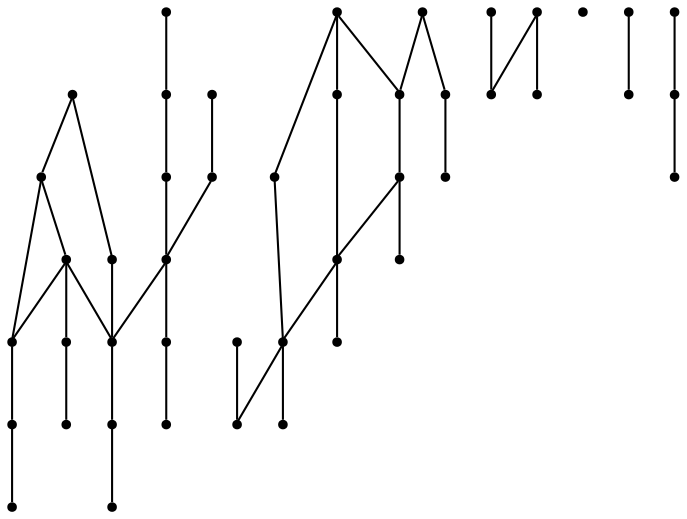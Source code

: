 graph {
  node [shape=point,comment="{\"directed\":false,\"doi\":\"10.1007/978-3-030-04414-5_3\",\"figure\":\"1 (2)\"}"]

  v0 [pos="1400.3460421957598,476.2765995098338"]
  v1 [pos="1370.8860687778715,494.68572952190715"]
  v2 [pos="1459.2532713479966,439.4584666609637"]
  v3 [pos="1488.7100335507912,421.04666596807834"]
  v4 [pos="1518.1668593420034,402.63880770877256"]
  v5 [pos="1407.7076097242284,347.41065462089176"]
  v6 [pos="1370.8860687778715,365.8210563857328"]
  v7 [pos="1481.3484660223226,310.5888336889957"]
  v8 [pos="1518.1668593420034,292.18096748123503"]
  v9 [pos="1444.5269250759657,586.7326513350417"]
  v10 [pos="1444.5269250759657,568.32581047795"]
  v11 [pos="1370.8860687778715,531.5037351955004"]
  v12 [pos="1260.4299667867726,365.8218194373933"]
  v13 [pos="1223.608425840416,384.2278972428245"]
  v14 [pos="1297.2482965180357,347.41065462089176"]
  v15 [pos="1370.8860687778715,310.5878162867816"]
  v16 [pos="1321.793934456768,476.2765995098338"]
  v17 [pos="1223.608425840416,439.45681338236585"]
  v18 [pos="1518.1668593420031,255.36296975609662"]
  v19 [pos="1518.1667957535856,273.77070084012564"]
  v20 [pos="1370.8860687778715,273.76981061318827"]
  v21 [pos="1370.8850831573973,292.1827558835645"]
  v22 [pos="1518.1667957535856,310.5888336889957"]
  v23 [pos="1518.1668593420034,347.4098915692312"]
  v24 [pos="1370.8850831573973,347.41065462089176"]
  v25 [pos="1518.1667957535856,365.8218194373933"]
  v26 [pos="1518.1667957535856,384.22866029448505"]
  v27 [pos="1370.8850831573973,384.22866029448505"]
  v28 [pos="1370.8850831573973,402.6405881626472"]
  v29 [pos="1223.6074402199415,402.6405881626472"]
  v30 [pos="1551.9597157476178,421.04666596807834"]
  v31 [pos="1518.1667957535856,421.04666596807834"]
  v32 [pos="1370.8860687778715,421.04564856586427"]
  v33 [pos="1223.6074402199415,421.04666596807834"]
  v34 [pos="1561.5779726317674,439.4584666609637"]
  v35 [pos="1518.1667957535856,439.4584666609637"]
  v36 [pos="1370.8850831573973,439.4584666609637"]
  v37 [pos="1564.755549452549,476.2765995098338"]
  v38 [pos="1518.1668593420031,476.27481905595914"]
  v39 [pos="1560.4902291586268,494.6867469241213"]
  v40 [pos="1518.1667957535856,494.6867469241213"]
  v41 [pos="1553.0911444637165,513.0949867092573"]
  v42 [pos="1518.1668593420034,513.0936116265774"]
  v43 [pos="1370.8850831573973,513.0949867092573"]
  v44 [pos="1538.1763539158378,531.5055156493751"]

  v0 -- v1 [id="-1",pos="1400.3460421957598,476.2765995098338 1370.8860687778715,494.68572952190715 1370.8860687778715,494.68572952190715 1370.8860687778715,494.68572952190715"]
  v11 -- v44 [id="-3",pos="1370.8860687778715,531.5037351955004 1538.1763539158378,531.5055156493751 1538.1763539158378,531.5055156493751 1538.1763539158378,531.5055156493751"]
  v42 -- v41 [id="-42",pos="1518.1668593420034,513.0936116265774 1553.0911444637165,513.0949867092573 1553.0911444637165,513.0949867092573 1553.0911444637165,513.0949867092573"]
  v43 -- v42 [id="-43",pos="1370.8850831573973,513.0949867092573 1518.1668593420034,513.0936116265774 1518.1668593420034,513.0936116265774 1518.1668593420034,513.0936116265774"]
  v1 -- v40 [id="-99",pos="1370.8860687778715,494.68572952190715 1518.1667957535856,494.6867469241213 1518.1667957535856,494.6867469241213 1518.1667957535856,494.6867469241213"]
  v40 -- v39 [id="-102",pos="1518.1667957535856,494.6867469241213 1560.4902291586268,494.6867469241213 1560.4902291586268,494.6867469241213 1560.4902291586268,494.6867469241213"]
  v16 -- v0 [id="-159",pos="1321.793934456768,476.2765995098338 1400.3460421957598,476.2765995098338 1400.3460421957598,476.2765995098338 1400.3460421957598,476.2765995098338"]
  v0 -- v38 [id="-162",pos="1400.3460421957598,476.2765995098338 1518.1668593420031,476.27481905595914 1518.1668593420031,476.27481905595914 1518.1668593420031,476.27481905595914"]
  v38 -- v37 [id="-163",pos="1518.1668593420031,476.27481905595914 1564.755549452549,476.2765995098338 1564.755549452549,476.2765995098338 1564.755549452549,476.2765995098338"]
  v17 -- v36 [id="-247",pos="1223.608425840416,439.45681338236585 1370.8850831573973,439.4584666609637 1370.8850831573973,439.4584666609637 1370.8850831573973,439.4584666609637"]
  v35 -- v34 [id="-248",pos="1518.1667957535856,439.4584666609637 1561.5779726317674,439.4584666609637 1561.5779726317674,439.4584666609637 1561.5779726317674,439.4584666609637"]
  v36 -- v2 [id="-251",pos="1370.8850831573973,439.4584666609637 1459.2532713479966,439.4584666609637 1459.2532713479966,439.4584666609637 1459.2532713479966,439.4584666609637"]
  v2 -- v35 [id="-254",pos="1459.2532713479966,439.4584666609637 1518.1667957535856,439.4584666609637 1518.1667957535856,439.4584666609637 1518.1667957535856,439.4584666609637"]
  v33 -- v32 [id="-357",pos="1223.6074402199415,421.04666596807834 1370.8860687778715,421.04564856586427 1370.8860687778715,421.04564856586427 1370.8860687778715,421.04564856586427"]
  v31 -- v30 [id="-358",pos="1518.1667957535856,421.04666596807834 1551.9597157476178,421.04666596807834 1551.9597157476178,421.04666596807834 1551.9597157476178,421.04666596807834"]
  v32 -- v3 [id="-361",pos="1370.8860687778715,421.04564856586427 1488.7100335507912,421.04666596807834 1488.7100335507912,421.04666596807834 1488.7100335507912,421.04666596807834"]
  v3 -- v31 [id="-364",pos="1488.7100335507912,421.04666596807834 1518.1667957535856,421.04666596807834 1518.1667957535856,421.04666596807834 1518.1667957535856,421.04666596807834"]
  v29 -- v28 [id="-467",pos="1223.6074402199415,402.6405881626472 1370.8850831573973,402.6405881626472 1370.8850831573973,402.6405881626472 1370.8850831573973,402.6405881626472"]
  v28 -- v4 [id="-470",pos="1370.8850831573973,402.6405881626472 1518.1668593420034,402.63880770877256 1518.1668593420034,402.63880770877256 1518.1668593420034,402.63880770877256"]
  v13 -- v27 [id="-527",pos="1223.608425840416,384.2278972428245 1370.8850831573973,384.22866029448505 1370.8850831573973,384.22866029448505 1370.8850831573973,384.22866029448505"]
  v27 -- v26 [id="-530",pos="1370.8850831573973,384.22866029448505 1518.1667957535856,384.22866029448505 1518.1667957535856,384.22866029448505 1518.1667957535856,384.22866029448505"]
  v12 -- v6 [id="-587",pos="1260.4299667867726,365.8218194373933 1370.8860687778715,365.8210563857328 1370.8860687778715,365.8210563857328 1370.8860687778715,365.8210563857328"]
  v6 -- v25 [id="-590",pos="1370.8860687778715,365.8210563857328 1518.1667957535856,365.8218194373933 1518.1667957535856,365.8218194373933 1518.1667957535856,365.8218194373933"]
  v14 -- v24 [id="-647",pos="1297.2482965180357,347.41065462089176 1370.8850831573973,347.41065462089176 1370.8850831573973,347.41065462089176 1370.8850831573973,347.41065462089176"]
  v24 -- v5 [id="-650",pos="1370.8850831573973,347.41065462089176 1407.7076097242284,347.41065462089176 1407.7076097242284,347.41065462089176 1407.7076097242284,347.41065462089176"]
  v5 -- v23 [id="-651",pos="1407.7076097242284,347.41065462089176 1518.1668593420034,347.4098915692312 1518.1668593420034,347.4098915692312 1518.1668593420034,347.4098915692312"]
  v15 -- v7 [id="-735",pos="1370.8860687778715,310.5878162867816 1481.3484660223226,310.5888336889957 1481.3484660223226,310.5888336889957 1481.3484660223226,310.5888336889957"]
  v7 -- v22 [id="-738",pos="1481.3484660223226,310.5888336889957 1518.1667957535856,310.5888336889957 1518.1667957535856,310.5888336889957 1518.1667957535856,310.5888336889957"]
  v21 -- v8 [id="-795",pos="1370.8850831573973,292.1827558835645 1518.1668593420034,292.18096748123503 1518.1668593420034,292.18096748123503 1518.1668593420034,292.18096748123503"]
  v20 -- v19 [id="-839",pos="1370.8860687778715,273.76981061318827 1518.1667957535856,273.77070084012564 1518.1667957535856,273.77070084012564 1518.1667957535856,273.77070084012564"]
  v13 -- v12 [id="-890",pos="1223.608425840416,384.2278972428245 1260.4299667867726,365.8218194373933 1260.4299667867726,365.8218194373933 1260.4299667867726,365.8218194373933"]
  v17 -- v16 [id="-892",pos="1223.608425840416,439.45681338236585 1321.793934456768,476.2765995098338 1321.793934456768,476.2765995098338 1321.793934456768,476.2765995098338"]
  v16 -- v1 [id="-893",pos="1321.793934456768,476.2765995098338 1370.8860687778715,494.68572952190715 1370.8860687778715,494.68572952190715 1370.8860687778715,494.68572952190715"]
  v14 -- v15 [id="-913",pos="1297.2482965180357,347.41065462089176 1370.8860687778715,310.5878162867816 1370.8860687778715,310.5878162867816 1370.8860687778715,310.5878162867816"]
  v0 -- v2 [id="-929",pos="1400.3460421957598,476.2765995098338 1459.2532713479966,439.4584666609637 1459.2532713479966,439.4584666609637 1459.2532713479966,439.4584666609637"]
  v6 -- v5 [id="-930",pos="1370.8860687778715,365.8210563857328 1407.7076097242284,347.41065462089176 1407.7076097242284,347.41065462089176 1407.7076097242284,347.41065462089176"]
  v5 -- v7 [id="-931",pos="1407.7076097242284,347.41065462089176 1481.3484660223226,310.5888336889957 1481.3484660223226,310.5888336889957 1481.3484660223226,310.5888336889957"]
  v7 -- v8 [id="-932",pos="1481.3484660223226,310.5888336889957 1518.1668593420034,292.18096748123503 1518.1668593420034,292.18096748123503 1518.1668593420034,292.18096748123503"]
  v14 -- v12 [id="-938",pos="1297.2482965180357,347.41065462089176 1260.4299667867726,365.8218194373933 1260.4299667867726,365.8218194373933 1260.4299667867726,365.8218194373933"]
  v11 -- v10 [id="-940",pos="1370.8860687778715,531.5037351955004 1444.5269250759657,568.32581047795 1444.5269250759657,568.32581047795 1444.5269250759657,568.32581047795"]
  v9 -- v10 [id="-942",pos="1444.5269250759657,586.7326513350417 1444.5269250759657,568.32581047795 1444.5269250759657,568.32581047795 1444.5269250759657,568.32581047795"]
  v4 -- v3 [id="-953",pos="1518.1668593420034,402.63880770877256 1488.7100335507912,421.04666596807834 1488.7100335507912,421.04666596807834 1488.7100335507912,421.04666596807834"]
  v3 -- v2 [id="-954",pos="1488.7100335507912,421.04666596807834 1459.2532713479966,439.4584666609637 1459.2532713479966,439.4584666609637 1459.2532713479966,439.4584666609637"]
}